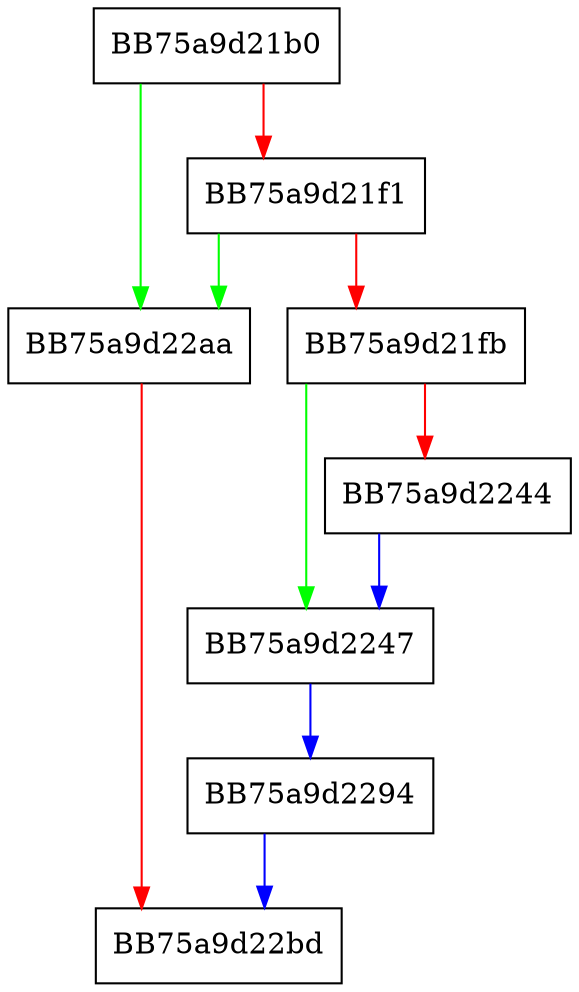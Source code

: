 digraph execute {
  node [shape="box"];
  graph [splines=ortho];
  BB75a9d21b0 -> BB75a9d22aa [color="green"];
  BB75a9d21b0 -> BB75a9d21f1 [color="red"];
  BB75a9d21f1 -> BB75a9d22aa [color="green"];
  BB75a9d21f1 -> BB75a9d21fb [color="red"];
  BB75a9d21fb -> BB75a9d2247 [color="green"];
  BB75a9d21fb -> BB75a9d2244 [color="red"];
  BB75a9d2244 -> BB75a9d2247 [color="blue"];
  BB75a9d2247 -> BB75a9d2294 [color="blue"];
  BB75a9d2294 -> BB75a9d22bd [color="blue"];
  BB75a9d22aa -> BB75a9d22bd [color="red"];
}